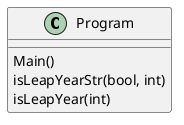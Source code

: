 @startuml classDiagram

class Program {
  {method} Main()
  isLeapYearStr(bool, int)
  isLeapYear(int)
}

@enduml